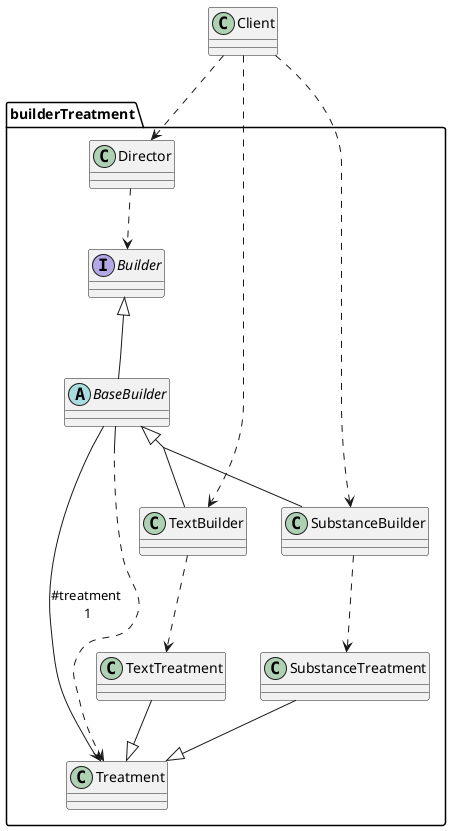 @startuml
skinparam classAttributeIconSize 0
skinparam backgroundcolor white
skinparam groupInheritance 2
top to bottom direction

package builderTreatment{
    interface Builder
    abstract class BaseBuilder
    class SubstanceBuilder
    class Treatment
    class TextBuilder
    class Director
    class TextTreatment
    class SubstanceTreatment
}

class Client

Client ..> Director
Client ..> SubstanceBuilder
Client ..> TextBuilder
Builder <|-- BaseBuilder
BaseBuilder <|-- SubstanceBuilder
BaseBuilder <|-- TextBuilder
BaseBuilder ..> Treatment
BaseBuilder --> Treatment : #treatment \n1
Director ..> Builder
SubstanceBuilder ..> SubstanceTreatment
TextBuilder ..> TextTreatment
SubstanceTreatment --|> Treatment
TextTreatment --|> Treatment

@enduml